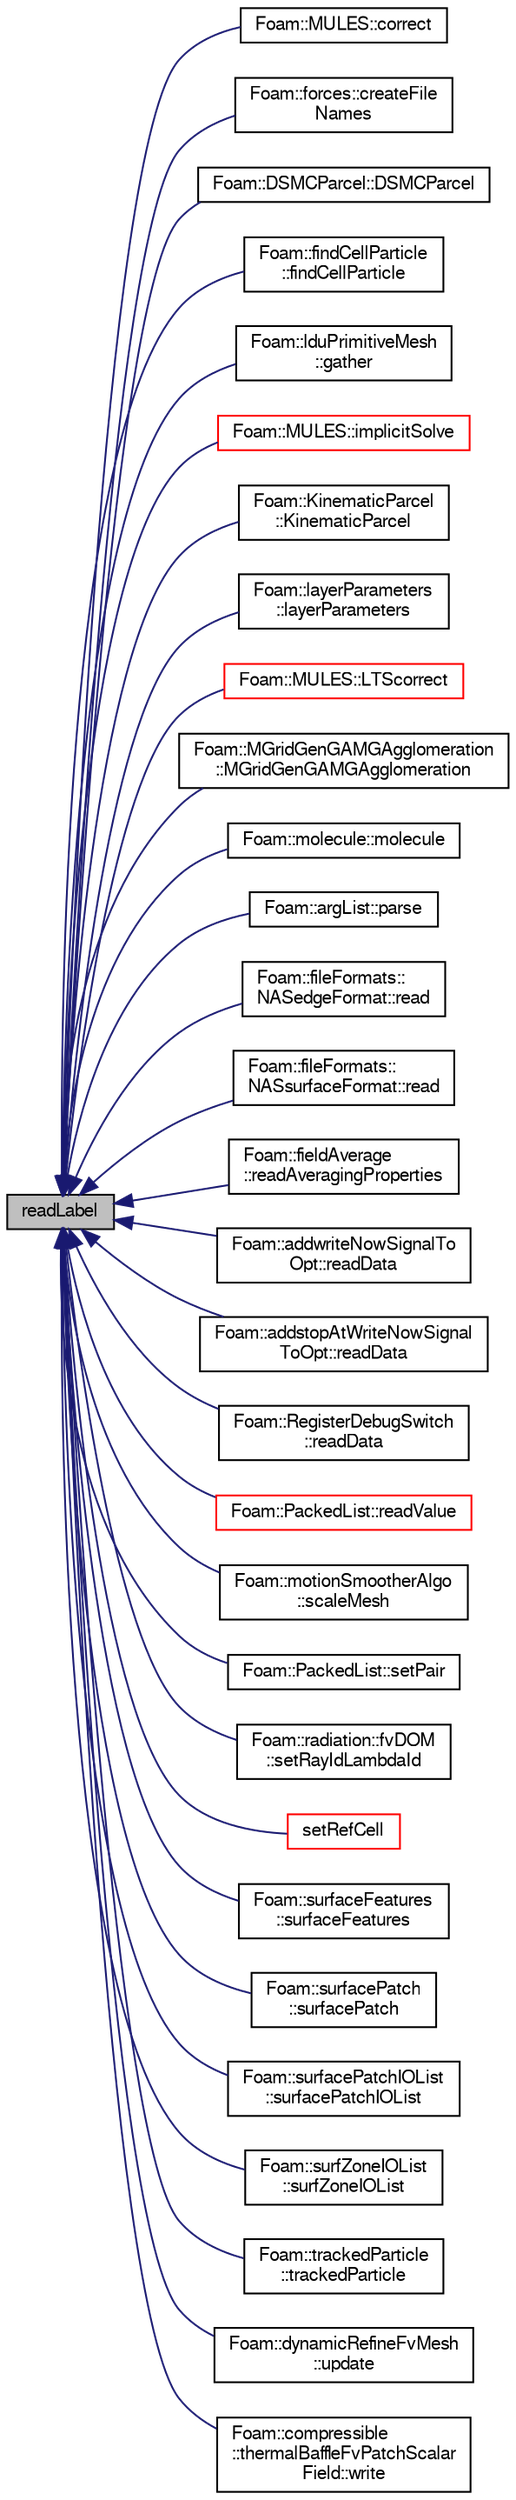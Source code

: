 digraph "readLabel"
{
  bgcolor="transparent";
  edge [fontname="FreeSans",fontsize="10",labelfontname="FreeSans",labelfontsize="10"];
  node [fontname="FreeSans",fontsize="10",shape=record];
  rankdir="LR";
  Node1 [label="readLabel",height=0.2,width=0.4,color="black", fillcolor="grey75", style="filled" fontcolor="black"];
  Node1 -> Node2 [dir="back",color="midnightblue",fontsize="10",style="solid",fontname="FreeSans"];
  Node2 [label="Foam::MULES::correct",height=0.2,width=0.4,color="black",URL="$a10293.html#ac7b999a799e287ef0c06fcfc32422bc2"];
  Node1 -> Node3 [dir="back",color="midnightblue",fontsize="10",style="solid",fontname="FreeSans"];
  Node3 [label="Foam::forces::createFile\lNames",height=0.2,width=0.4,color="black",URL="$a00831.html#a39c6d4b6ea5260b5cb6b8b2714617ed8",tooltip="Create file names for forces and bins. "];
  Node1 -> Node4 [dir="back",color="midnightblue",fontsize="10",style="solid",fontname="FreeSans"];
  Node4 [label="Foam::DSMCParcel::DSMCParcel",height=0.2,width=0.4,color="black",URL="$a00564.html#a28e924d22196affd67ac681fd87ddec4",tooltip="Construct from Istream. "];
  Node1 -> Node5 [dir="back",color="midnightblue",fontsize="10",style="solid",fontname="FreeSans"];
  Node5 [label="Foam::findCellParticle\l::findCellParticle",height=0.2,width=0.4,color="black",URL="$a00779.html#abd80fc22110bf638f2010120b007bb29",tooltip="Construct from Istream. "];
  Node1 -> Node6 [dir="back",color="midnightblue",fontsize="10",style="solid",fontname="FreeSans"];
  Node6 [label="Foam::lduPrimitiveMesh\l::gather",height=0.2,width=0.4,color="black",URL="$a01248.html#ad7514c3eec68fa18c472b5dfe1c2b5a4",tooltip="Gather meshes from other processors onto procIDs[0]. "];
  Node1 -> Node7 [dir="back",color="midnightblue",fontsize="10",style="solid",fontname="FreeSans"];
  Node7 [label="Foam::MULES::implicitSolve",height=0.2,width=0.4,color="red",URL="$a10293.html#af3ebc5af31512182ee43a56e994f4aaf"];
  Node1 -> Node8 [dir="back",color="midnightblue",fontsize="10",style="solid",fontname="FreeSans"];
  Node8 [label="Foam::KinematicParcel\l::KinematicParcel",height=0.2,width=0.4,color="black",URL="$a01196.html#aadba6bb876f56b3c332b7f76c49c600a",tooltip="Construct from Istream. "];
  Node1 -> Node9 [dir="back",color="midnightblue",fontsize="10",style="solid",fontname="FreeSans"];
  Node9 [label="Foam::layerParameters\l::layerParameters",height=0.2,width=0.4,color="black",URL="$a01239.html#a0bca0e83ae5dc91bf83bfda4f12ac795",tooltip="Construct from dictionary. "];
  Node1 -> Node10 [dir="back",color="midnightblue",fontsize="10",style="solid",fontname="FreeSans"];
  Node10 [label="Foam::MULES::LTScorrect",height=0.2,width=0.4,color="red",URL="$a10293.html#abac1678d5bd46c2d98f675468ac34f1a"];
  Node1 -> Node11 [dir="back",color="midnightblue",fontsize="10",style="solid",fontname="FreeSans"];
  Node11 [label="Foam::MGridGenGAMGAgglomeration\l::MGridGenGAMGAgglomeration",height=0.2,width=0.4,color="black",URL="$a01441.html#ad90d6181883d17cf991ff0cde7243627",tooltip="Construct given mesh and controls. "];
  Node1 -> Node12 [dir="back",color="midnightblue",fontsize="10",style="solid",fontname="FreeSans"];
  Node12 [label="Foam::molecule::molecule",height=0.2,width=0.4,color="black",URL="$a01478.html#ad9087ff4e729ab59ffa0683d5b5b5e7e",tooltip="Construct from Istream. "];
  Node1 -> Node13 [dir="back",color="midnightblue",fontsize="10",style="solid",fontname="FreeSans"];
  Node13 [label="Foam::argList::parse",height=0.2,width=0.4,color="black",URL="$a00060.html#a00aad68f835a5c0bcb8920505bb0bd10",tooltip="Parse. "];
  Node1 -> Node14 [dir="back",color="midnightblue",fontsize="10",style="solid",fontname="FreeSans"];
  Node14 [label="Foam::fileFormats::\lNASedgeFormat::read",height=0.2,width=0.4,color="black",URL="$a01525.html#a464ebd67acbdff0014d4dae69e3ec4be",tooltip="Read from a file. "];
  Node1 -> Node15 [dir="back",color="midnightblue",fontsize="10",style="solid",fontname="FreeSans"];
  Node15 [label="Foam::fileFormats::\lNASsurfaceFormat::read",height=0.2,width=0.4,color="black",URL="$a01526.html#a464ebd67acbdff0014d4dae69e3ec4be",tooltip="Read from a file. "];
  Node1 -> Node16 [dir="back",color="midnightblue",fontsize="10",style="solid",fontname="FreeSans"];
  Node16 [label="Foam::fieldAverage\l::readAveragingProperties",height=0.2,width=0.4,color="black",URL="$a00735.html#acdc49190984d3223cc808b5a80986fac",tooltip="Read averaging properties - steps and time. "];
  Node1 -> Node17 [dir="back",color="midnightblue",fontsize="10",style="solid",fontname="FreeSans"];
  Node17 [label="Foam::addwriteNowSignalTo\lOpt::readData",height=0.2,width=0.4,color="black",URL="$a00029.html#a27acfcce377f5e7a42aa7545b6601208",tooltip="Read. "];
  Node1 -> Node18 [dir="back",color="midnightblue",fontsize="10",style="solid",fontname="FreeSans"];
  Node18 [label="Foam::addstopAtWriteNowSignal\lToOpt::readData",height=0.2,width=0.4,color="black",URL="$a00026.html#a27acfcce377f5e7a42aa7545b6601208",tooltip="Read. "];
  Node1 -> Node19 [dir="back",color="midnightblue",fontsize="10",style="solid",fontname="FreeSans"];
  Node19 [label="Foam::RegisterDebugSwitch\l::readData",height=0.2,width=0.4,color="black",URL="$a02085.html#a27acfcce377f5e7a42aa7545b6601208",tooltip="Read. "];
  Node1 -> Node20 [dir="back",color="midnightblue",fontsize="10",style="solid",fontname="FreeSans"];
  Node20 [label="Foam::PackedList::readValue",height=0.2,width=0.4,color="red",URL="$a01707.html#ab648b930cb8e93e6169e4a19979fec3b",tooltip="Read a list entry (allows for specialization) "];
  Node1 -> Node21 [dir="back",color="midnightblue",fontsize="10",style="solid",fontname="FreeSans"];
  Node21 [label="Foam::motionSmootherAlgo\l::scaleMesh",height=0.2,width=0.4,color="black",URL="$a01487.html#a32bff44040e6dbc2f185cba89bcacd6d",tooltip="Move mesh with externally provided mesh constraints. "];
  Node1 -> Node22 [dir="back",color="midnightblue",fontsize="10",style="solid",fontname="FreeSans"];
  Node22 [label="Foam::PackedList::setPair",height=0.2,width=0.4,color="black",URL="$a01707.html#aafdf13cb22bedc1134a0e109a6dd4717"];
  Node1 -> Node23 [dir="back",color="midnightblue",fontsize="10",style="solid",fontname="FreeSans"];
  Node23 [label="Foam::radiation::fvDOM\l::setRayIdLambdaId",height=0.2,width=0.4,color="black",URL="$a00847.html#a0235997e53444ce65d9c568b82d403ff",tooltip="Set the rayId and lambdaId from by decomposing an intensity. "];
  Node1 -> Node24 [dir="back",color="midnightblue",fontsize="10",style="solid",fontname="FreeSans"];
  Node24 [label="setRefCell",height=0.2,width=0.4,color="red",URL="$a10237.html#a570c09c24c272131fed0306cf8e33fcd",tooltip="If the field fieldRef needs referencing find the reference cell nearest. "];
  Node1 -> Node25 [dir="back",color="midnightblue",fontsize="10",style="solid",fontname="FreeSans"];
  Node25 [label="Foam::surfaceFeatures\l::surfaceFeatures",height=0.2,width=0.4,color="black",URL="$a02409.html#a194e47cf291844d5b288b771201690d7",tooltip="Construct from file. "];
  Node1 -> Node26 [dir="back",color="midnightblue",fontsize="10",style="solid",fontname="FreeSans"];
  Node26 [label="Foam::surfacePatch\l::surfacePatch",height=0.2,width=0.4,color="black",URL="$a02422.html#a0a29dc4e54face11c633782a105bde9c",tooltip="Construct from Istream. "];
  Node1 -> Node27 [dir="back",color="midnightblue",fontsize="10",style="solid",fontname="FreeSans"];
  Node27 [label="Foam::surfacePatchIOList\l::surfacePatchIOList",height=0.2,width=0.4,color="black",URL="$a02423.html#afaf45df32d27a5d82144fcf3859302e5",tooltip="Static data someStaticData. "];
  Node1 -> Node28 [dir="back",color="midnightblue",fontsize="10",style="solid",fontname="FreeSans"];
  Node28 [label="Foam::surfZoneIOList\l::surfZoneIOList",height=0.2,width=0.4,color="black",URL="$a02441.html#aacd971853679444296b2907d118fb0ea",tooltip="Construct from IOobject. "];
  Node1 -> Node29 [dir="back",color="midnightblue",fontsize="10",style="solid",fontname="FreeSans"];
  Node29 [label="Foam::trackedParticle\l::trackedParticle",height=0.2,width=0.4,color="black",URL="$a02569.html#ab8bfc0bc65311556db918eee018a8d07",tooltip="Construct from Istream. "];
  Node1 -> Node30 [dir="back",color="midnightblue",fontsize="10",style="solid",fontname="FreeSans"];
  Node30 [label="Foam::dynamicRefineFvMesh\l::update",height=0.2,width=0.4,color="black",URL="$a00584.html#aa2aac016e2bf7b5bd2b271786c2791aa",tooltip="Update the mesh for both mesh motion and topology change. "];
  Node1 -> Node31 [dir="back",color="midnightblue",fontsize="10",style="solid",fontname="FreeSans"];
  Node31 [label="Foam::compressible\l::thermalBaffleFvPatchScalar\lField::write",height=0.2,width=0.4,color="black",URL="$a02510.html#a0941061ad5a26be83b4107d05750ace6",tooltip="Write. "];
}
